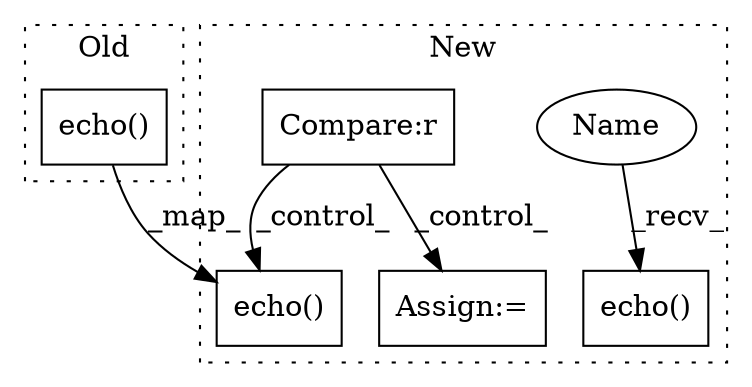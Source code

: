digraph G {
subgraph cluster0 {
1 [label="echo()" a="75" s="7839,7939" l="11,1" shape="box"];
label = "Old";
style="dotted";
}
subgraph cluster1 {
2 [label="echo()" a="75" s="8684,8806" l="11,1" shape="box"];
3 [label="echo()" a="75" s="9928,10032" l="11,1" shape="box"];
4 [label="Compare:r" a="40" s="8581" l="28" shape="box"];
5 [label="Assign:=" a="68" s="8638" l="3" shape="box"];
6 [label="Name" a="87" s="9928" l="5" shape="ellipse"];
label = "New";
style="dotted";
}
1 -> 2 [label="_map_"];
4 -> 2 [label="_control_"];
4 -> 5 [label="_control_"];
6 -> 3 [label="_recv_"];
}